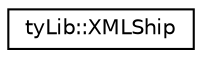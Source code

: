 digraph "Graphical Class Hierarchy"
{
  edge [fontname="Helvetica",fontsize="10",labelfontname="Helvetica",labelfontsize="10"];
  node [fontname="Helvetica",fontsize="10",shape=record];
  rankdir="LR";
  Node1 [label="tyLib::XMLShip",height=0.2,width=0.4,color="black", fillcolor="white", style="filled",URL="$structty_lib_1_1_x_m_l_ship.html",tooltip="Structure to represent an XML Ship. "];
}
